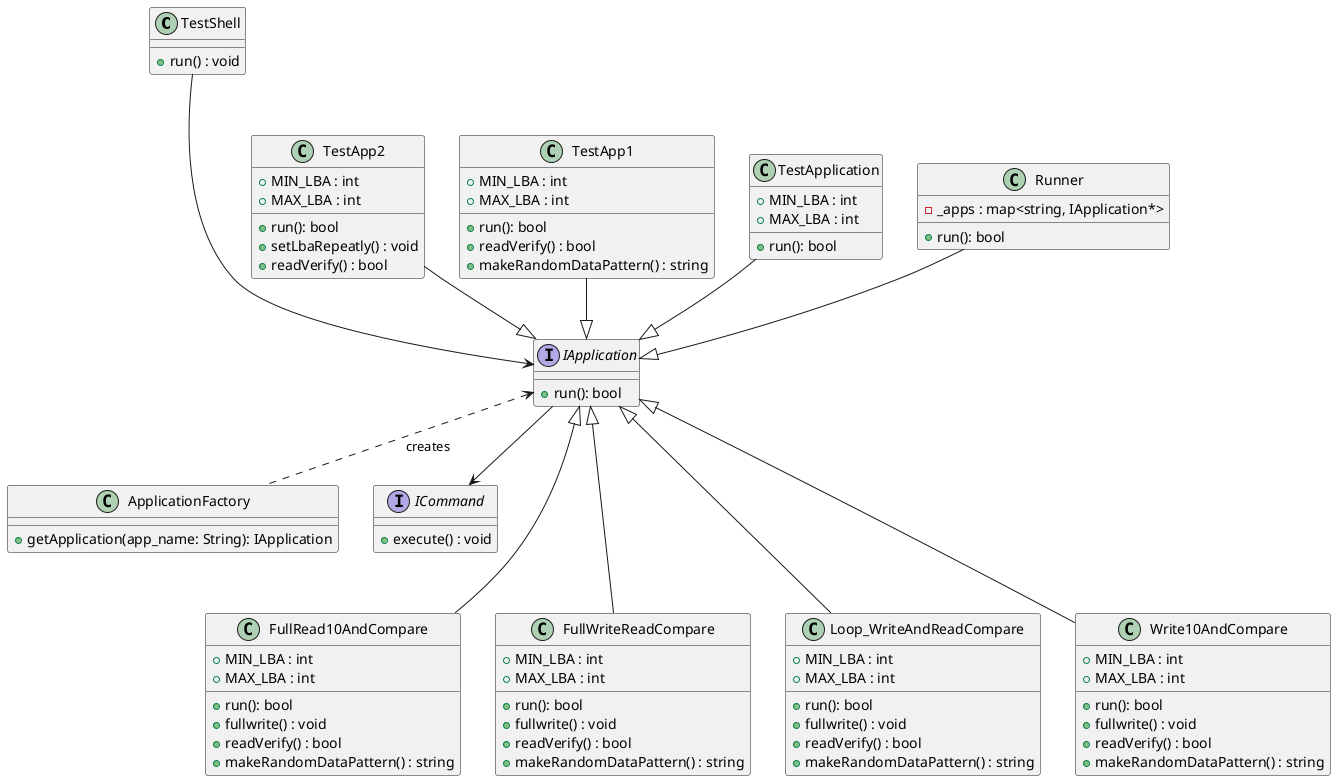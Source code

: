 @startuml

class TestShell {
  + run() : void
}
TestShell ---> IApplication

class ApplicationFactory {
  + getApplication(app_name: String): IApplication
}

IApplication <.. ApplicationFactory : creates

interface IApplication {
    + run(): bool
}

interface ICommand {
  + execute() : void
}

TestApp2 --|> IApplication
TestApp1 --|> IApplication
TestApplication --|> IApplication
IApplication --> ICommand

class FullRead10AndCompare {
  + run(): bool
  + MIN_LBA : int
  + MAX_LBA : int
  + fullwrite() : void
  + readVerify() : bool
  + makeRandomDataPattern() : string
}

class FullWriteReadCompare {
      + run(): bool
  + MIN_LBA : int
  + MAX_LBA : int
  + fullwrite() : void
  + readVerify() : bool
  + makeRandomDataPattern() : string
}

class Loop_WriteAndReadCompare {
      + run(): bool
  + MIN_LBA : int
  + MAX_LBA : int
  + fullwrite() : void
  + readVerify() : bool
  + makeRandomDataPattern() : string
}

class Write10AndCompare {
      + run(): bool
  + MIN_LBA : int
  + MAX_LBA : int
  + fullwrite() : void
  + readVerify() : bool
  + makeRandomDataPattern() : string
}

IApplication <|--- Loop_WriteAndReadCompare
IApplication <|--- FullWriteReadCompare
IApplication <|--- FullRead10AndCompare
IApplication <|--- Write10AndCompare

class Runner {
      + run(): bool
      - _apps : map<string, IApplication*>
}
Runner --|> IApplication

class TestApp1 {
  + run(): bool
  + MIN_LBA : int
  + MAX_LBA : int
  + readVerify() : bool
  + makeRandomDataPattern() : string
}

class TestApp2 {
  + run(): bool
  + MIN_LBA : int
  + MAX_LBA : int
  + setLbaRepeatly() : void
  + readVerify() : bool
}

class TestApplication {
  + run(): bool
  + MIN_LBA : int
  + MAX_LBA : int
}


@enduml
